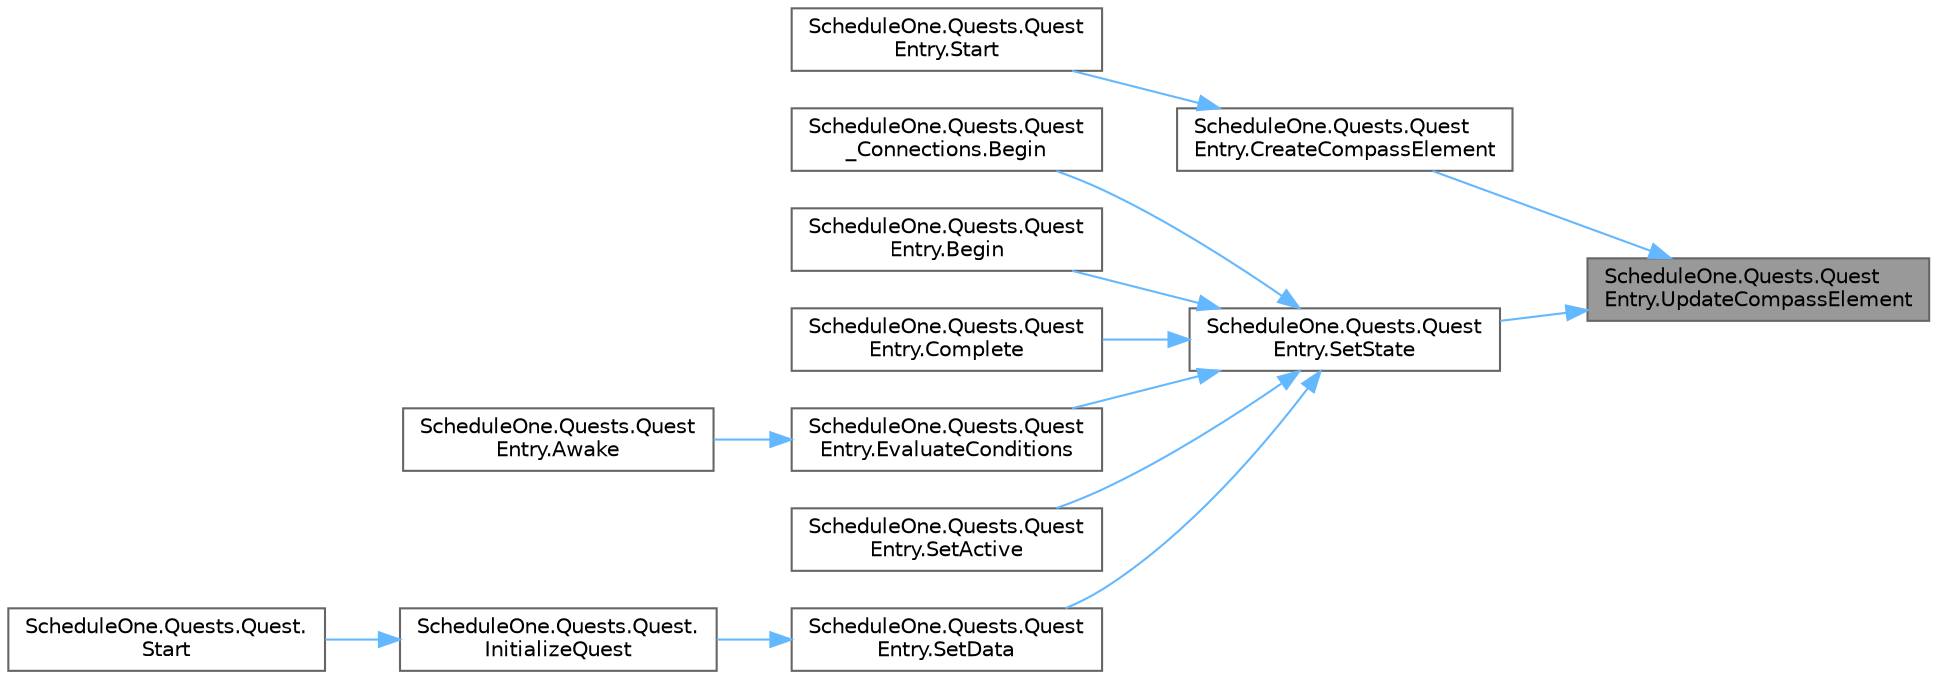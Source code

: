digraph "ScheduleOne.Quests.QuestEntry.UpdateCompassElement"
{
 // LATEX_PDF_SIZE
  bgcolor="transparent";
  edge [fontname=Helvetica,fontsize=10,labelfontname=Helvetica,labelfontsize=10];
  node [fontname=Helvetica,fontsize=10,shape=box,height=0.2,width=0.4];
  rankdir="RL";
  Node1 [id="Node000001",label="ScheduleOne.Quests.Quest\lEntry.UpdateCompassElement",height=0.2,width=0.4,color="gray40", fillcolor="grey60", style="filled", fontcolor="black",tooltip=" "];
  Node1 -> Node2 [id="edge1_Node000001_Node000002",dir="back",color="steelblue1",style="solid",tooltip=" "];
  Node2 [id="Node000002",label="ScheduleOne.Quests.Quest\lEntry.CreateCompassElement",height=0.2,width=0.4,color="grey40", fillcolor="white", style="filled",URL="$class_schedule_one_1_1_quests_1_1_quest_entry.html#ab0b169f633c1571de3cd8979eab83736",tooltip=" "];
  Node2 -> Node3 [id="edge2_Node000002_Node000003",dir="back",color="steelblue1",style="solid",tooltip=" "];
  Node3 [id="Node000003",label="ScheduleOne.Quests.Quest\lEntry.Start",height=0.2,width=0.4,color="grey40", fillcolor="white", style="filled",URL="$class_schedule_one_1_1_quests_1_1_quest_entry.html#a542cc640c2d17860f867e66fced2ba37",tooltip=" "];
  Node1 -> Node4 [id="edge3_Node000001_Node000004",dir="back",color="steelblue1",style="solid",tooltip=" "];
  Node4 [id="Node000004",label="ScheduleOne.Quests.Quest\lEntry.SetState",height=0.2,width=0.4,color="grey40", fillcolor="white", style="filled",URL="$class_schedule_one_1_1_quests_1_1_quest_entry.html#a3167ad820792f845b3bfc83658424a7c",tooltip=" "];
  Node4 -> Node5 [id="edge4_Node000004_Node000005",dir="back",color="steelblue1",style="solid",tooltip=" "];
  Node5 [id="Node000005",label="ScheduleOne.Quests.Quest\l_Connections.Begin",height=0.2,width=0.4,color="grey40", fillcolor="white", style="filled",URL="$class_schedule_one_1_1_quests_1_1_quest___connections.html#a3e6508fcec03ff0a7d77fbce580c4623",tooltip=" "];
  Node4 -> Node6 [id="edge5_Node000004_Node000006",dir="back",color="steelblue1",style="solid",tooltip=" "];
  Node6 [id="Node000006",label="ScheduleOne.Quests.Quest\lEntry.Begin",height=0.2,width=0.4,color="grey40", fillcolor="white", style="filled",URL="$class_schedule_one_1_1_quests_1_1_quest_entry.html#a7fb8694dcd7f4d763b550c43291a7b2c",tooltip=" "];
  Node4 -> Node7 [id="edge6_Node000004_Node000007",dir="back",color="steelblue1",style="solid",tooltip=" "];
  Node7 [id="Node000007",label="ScheduleOne.Quests.Quest\lEntry.Complete",height=0.2,width=0.4,color="grey40", fillcolor="white", style="filled",URL="$class_schedule_one_1_1_quests_1_1_quest_entry.html#ad18bc0cd262d47cb6cd8e8e867eebc34",tooltip=" "];
  Node4 -> Node8 [id="edge7_Node000004_Node000008",dir="back",color="steelblue1",style="solid",tooltip=" "];
  Node8 [id="Node000008",label="ScheduleOne.Quests.Quest\lEntry.EvaluateConditions",height=0.2,width=0.4,color="grey40", fillcolor="white", style="filled",URL="$class_schedule_one_1_1_quests_1_1_quest_entry.html#a371484fd7cc8cf3815475b05f87dca8c",tooltip=" "];
  Node8 -> Node9 [id="edge8_Node000008_Node000009",dir="back",color="steelblue1",style="solid",tooltip=" "];
  Node9 [id="Node000009",label="ScheduleOne.Quests.Quest\lEntry.Awake",height=0.2,width=0.4,color="grey40", fillcolor="white", style="filled",URL="$class_schedule_one_1_1_quests_1_1_quest_entry.html#a36c5d3d1ed39cb2ca40d77308c2036e4",tooltip=" "];
  Node4 -> Node10 [id="edge9_Node000004_Node000010",dir="back",color="steelblue1",style="solid",tooltip=" "];
  Node10 [id="Node000010",label="ScheduleOne.Quests.Quest\lEntry.SetActive",height=0.2,width=0.4,color="grey40", fillcolor="white", style="filled",URL="$class_schedule_one_1_1_quests_1_1_quest_entry.html#a911da68650f92728d159a9124061e3c1",tooltip=" "];
  Node4 -> Node11 [id="edge10_Node000004_Node000011",dir="back",color="steelblue1",style="solid",tooltip=" "];
  Node11 [id="Node000011",label="ScheduleOne.Quests.Quest\lEntry.SetData",height=0.2,width=0.4,color="grey40", fillcolor="white", style="filled",URL="$class_schedule_one_1_1_quests_1_1_quest_entry.html#a466f24dedb8d64de2d45208e606f58f7",tooltip=" "];
  Node11 -> Node12 [id="edge11_Node000011_Node000012",dir="back",color="steelblue1",style="solid",tooltip=" "];
  Node12 [id="Node000012",label="ScheduleOne.Quests.Quest.\lInitializeQuest",height=0.2,width=0.4,color="grey40", fillcolor="white", style="filled",URL="$class_schedule_one_1_1_quests_1_1_quest.html#a2092f0d6541e227a5a38ed79bc07df11",tooltip=" "];
  Node12 -> Node13 [id="edge12_Node000012_Node000013",dir="back",color="steelblue1",style="solid",tooltip=" "];
  Node13 [id="Node000013",label="ScheduleOne.Quests.Quest.\lStart",height=0.2,width=0.4,color="grey40", fillcolor="white", style="filled",URL="$class_schedule_one_1_1_quests_1_1_quest.html#a6ec5bb8eb1889a1642cf2062ed103651",tooltip=" "];
}
